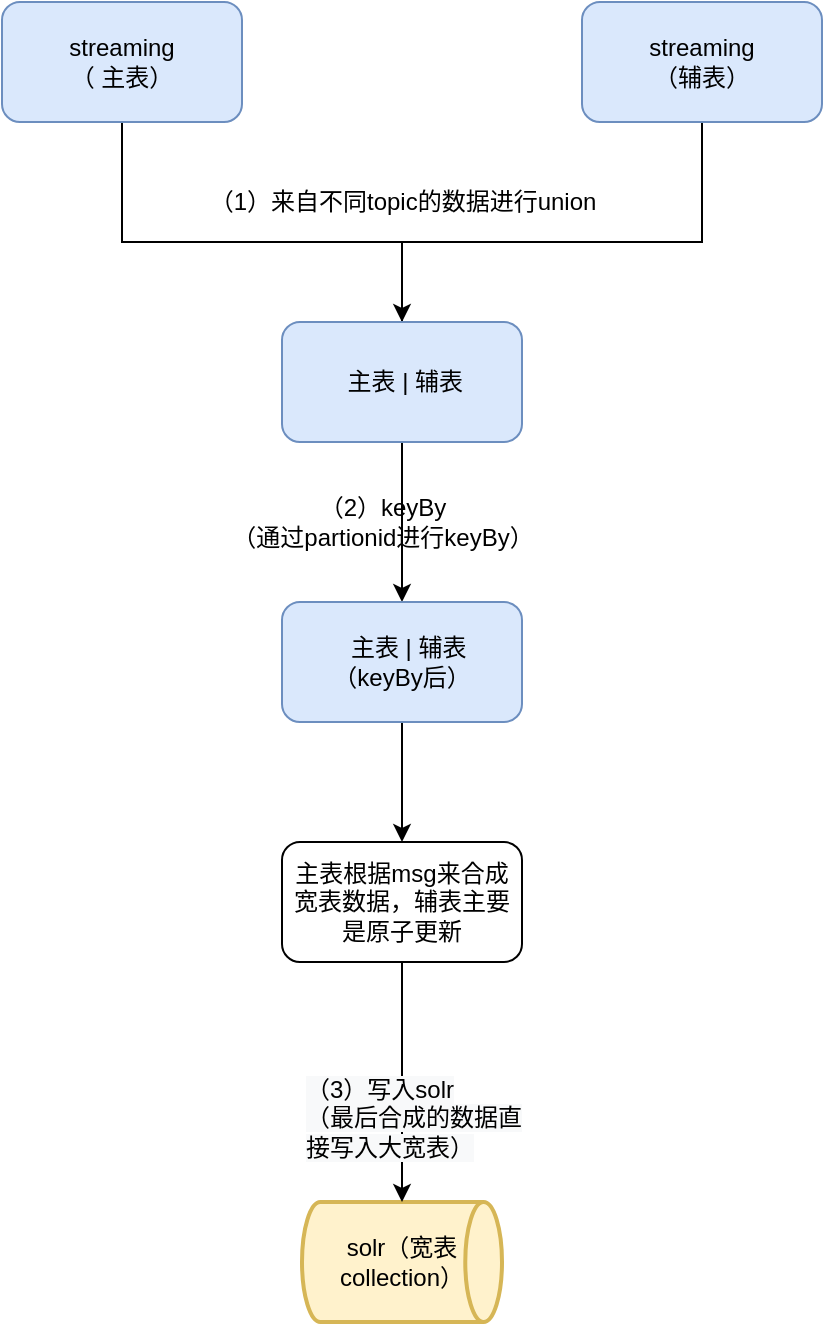 <mxfile version="16.2.7" type="github">
  <diagram id="1vFym9fmWpFajgOPOLZF" name="Page-1">
    <mxGraphModel dx="2066" dy="1163" grid="1" gridSize="10" guides="1" tooltips="1" connect="1" arrows="1" fold="1" page="1" pageScale="1" pageWidth="827" pageHeight="1169" math="0" shadow="0">
      <root>
        <mxCell id="0" />
        <mxCell id="1" parent="0" />
        <mxCell id="mzS5OvfjFmxbeAaJNWGp-5" value="" style="edgeStyle=orthogonalEdgeStyle;rounded=0;orthogonalLoop=1;jettySize=auto;html=1;" parent="1" source="mzS5OvfjFmxbeAaJNWGp-2" target="mzS5OvfjFmxbeAaJNWGp-4" edge="1">
          <mxGeometry relative="1" as="geometry">
            <Array as="points">
              <mxPoint x="240" y="210" />
              <mxPoint x="380" y="210" />
            </Array>
          </mxGeometry>
        </mxCell>
        <mxCell id="mzS5OvfjFmxbeAaJNWGp-2" value="streaming&lt;br&gt;（ 主表）" style="rounded=1;whiteSpace=wrap;html=1;fillColor=#dae8fc;strokeColor=#6c8ebf;" parent="1" vertex="1">
          <mxGeometry x="180" y="90" width="120" height="60" as="geometry" />
        </mxCell>
        <mxCell id="mzS5OvfjFmxbeAaJNWGp-6" style="edgeStyle=orthogonalEdgeStyle;rounded=0;orthogonalLoop=1;jettySize=auto;html=1;" parent="1" source="mzS5OvfjFmxbeAaJNWGp-3" edge="1">
          <mxGeometry relative="1" as="geometry">
            <mxPoint x="380" y="280" as="targetPoint" />
            <Array as="points">
              <mxPoint x="530" y="210" />
              <mxPoint x="380" y="210" />
            </Array>
          </mxGeometry>
        </mxCell>
        <mxCell id="mzS5OvfjFmxbeAaJNWGp-3" value="streaming&lt;br&gt;（辅表）" style="rounded=1;whiteSpace=wrap;html=1;fillColor=#dae8fc;strokeColor=#6c8ebf;" parent="1" vertex="1">
          <mxGeometry x="470" y="90" width="120" height="60" as="geometry" />
        </mxCell>
        <mxCell id="mzS5OvfjFmxbeAaJNWGp-8" value="" style="edgeStyle=orthogonalEdgeStyle;rounded=0;orthogonalLoop=1;jettySize=auto;html=1;" parent="1" source="mzS5OvfjFmxbeAaJNWGp-4" target="mzS5OvfjFmxbeAaJNWGp-7" edge="1">
          <mxGeometry relative="1" as="geometry" />
        </mxCell>
        <mxCell id="mzS5OvfjFmxbeAaJNWGp-4" value="&amp;nbsp;主表 | 辅表" style="whiteSpace=wrap;html=1;rounded=1;fillColor=#dae8fc;strokeColor=#6c8ebf;" parent="1" vertex="1">
          <mxGeometry x="320" y="250" width="120" height="60" as="geometry" />
        </mxCell>
        <mxCell id="hkICkjxUM7pS2cscEAgo-10" value="" style="edgeStyle=orthogonalEdgeStyle;rounded=0;orthogonalLoop=1;jettySize=auto;html=1;" parent="1" source="mzS5OvfjFmxbeAaJNWGp-7" target="hkICkjxUM7pS2cscEAgo-9" edge="1">
          <mxGeometry relative="1" as="geometry" />
        </mxCell>
        <mxCell id="mzS5OvfjFmxbeAaJNWGp-7" value="&lt;span&gt;&amp;nbsp;&lt;/span&gt;&amp;nbsp;主表 | 辅表&lt;span&gt;&lt;br&gt;（keyBy后）&lt;br&gt;&lt;/span&gt;" style="whiteSpace=wrap;html=1;rounded=1;fillColor=#dae8fc;strokeColor=#6c8ebf;" parent="1" vertex="1">
          <mxGeometry x="320" y="390" width="120" height="60" as="geometry" />
        </mxCell>
        <mxCell id="mzS5OvfjFmxbeAaJNWGp-9" value="（1）来自不同topic的数据进行union" style="text;html=1;align=center;verticalAlign=middle;resizable=0;points=[];autosize=1;strokeColor=none;fillColor=none;" parent="1" vertex="1">
          <mxGeometry x="275" y="180" width="210" height="20" as="geometry" />
        </mxCell>
        <mxCell id="mzS5OvfjFmxbeAaJNWGp-10" value="（2）keyBy&lt;br&gt;（通过partionid进行keyBy）" style="text;html=1;align=center;verticalAlign=middle;resizable=0;points=[];autosize=1;strokeColor=none;fillColor=none;" parent="1" vertex="1">
          <mxGeometry x="285" y="335" width="170" height="30" as="geometry" />
        </mxCell>
        <mxCell id="mzS5OvfjFmxbeAaJNWGp-11" value="solr（宽表collection）" style="strokeWidth=2;html=1;shape=mxgraph.flowchart.direct_data;whiteSpace=wrap;fillColor=#fff2cc;strokeColor=#d6b656;" parent="1" vertex="1">
          <mxGeometry x="330" y="690" width="100" height="60" as="geometry" />
        </mxCell>
        <mxCell id="xeQR5wruwBY5iecn4xzK-1" value="" style="edgeStyle=orthogonalEdgeStyle;rounded=0;orthogonalLoop=1;jettySize=auto;html=1;" edge="1" parent="1" source="hkICkjxUM7pS2cscEAgo-9" target="mzS5OvfjFmxbeAaJNWGp-11">
          <mxGeometry relative="1" as="geometry" />
        </mxCell>
        <mxCell id="hkICkjxUM7pS2cscEAgo-9" value="&lt;span&gt;主表根据msg来合成宽表数据，辅表主要是原子更新&lt;br&gt;&lt;/span&gt;" style="whiteSpace=wrap;html=1;rounded=1;" parent="1" vertex="1">
          <mxGeometry x="320" y="510" width="120" height="60" as="geometry" />
        </mxCell>
        <mxCell id="xeQR5wruwBY5iecn4xzK-2" value="&lt;span style=&quot;color: rgb(0 , 0 , 0) ; font-family: &amp;#34;helvetica&amp;#34; ; font-size: 12px ; font-style: normal ; font-weight: 400 ; letter-spacing: normal ; text-align: center ; text-indent: 0px ; text-transform: none ; word-spacing: 0px ; background-color: rgb(248 , 249 , 250)&quot;&gt;（3）写入solr&lt;/span&gt;&lt;br style=&quot;color: rgb(0 , 0 , 0) ; font-family: &amp;#34;helvetica&amp;#34; ; font-size: 12px ; font-style: normal ; font-weight: 400 ; letter-spacing: normal ; text-align: center ; text-indent: 0px ; text-transform: none ; word-spacing: 0px ; background-color: rgb(248 , 249 , 250)&quot;&gt;&lt;span style=&quot;color: rgb(0 , 0 , 0) ; font-family: &amp;#34;helvetica&amp;#34; ; font-size: 12px ; font-style: normal ; font-weight: 400 ; letter-spacing: normal ; text-align: center ; text-indent: 0px ; text-transform: none ; word-spacing: 0px ; background-color: rgb(248 , 249 , 250)&quot;&gt;（最后合成的数据直接写入大宽表）&lt;/span&gt;" style="text;whiteSpace=wrap;html=1;" vertex="1" parent="1">
          <mxGeometry x="330" y="620" width="110" height="40" as="geometry" />
        </mxCell>
      </root>
    </mxGraphModel>
  </diagram>
</mxfile>
